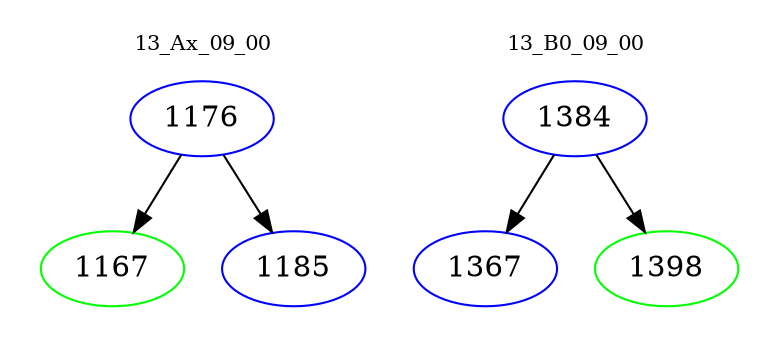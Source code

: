 digraph{
subgraph cluster_0 {
color = white
label = "13_Ax_09_00";
fontsize=10;
T0_1176 [label="1176", color="blue"]
T0_1176 -> T0_1167 [color="black"]
T0_1167 [label="1167", color="green"]
T0_1176 -> T0_1185 [color="black"]
T0_1185 [label="1185", color="blue"]
}
subgraph cluster_1 {
color = white
label = "13_B0_09_00";
fontsize=10;
T1_1384 [label="1384", color="blue"]
T1_1384 -> T1_1367 [color="black"]
T1_1367 [label="1367", color="blue"]
T1_1384 -> T1_1398 [color="black"]
T1_1398 [label="1398", color="green"]
}
}
